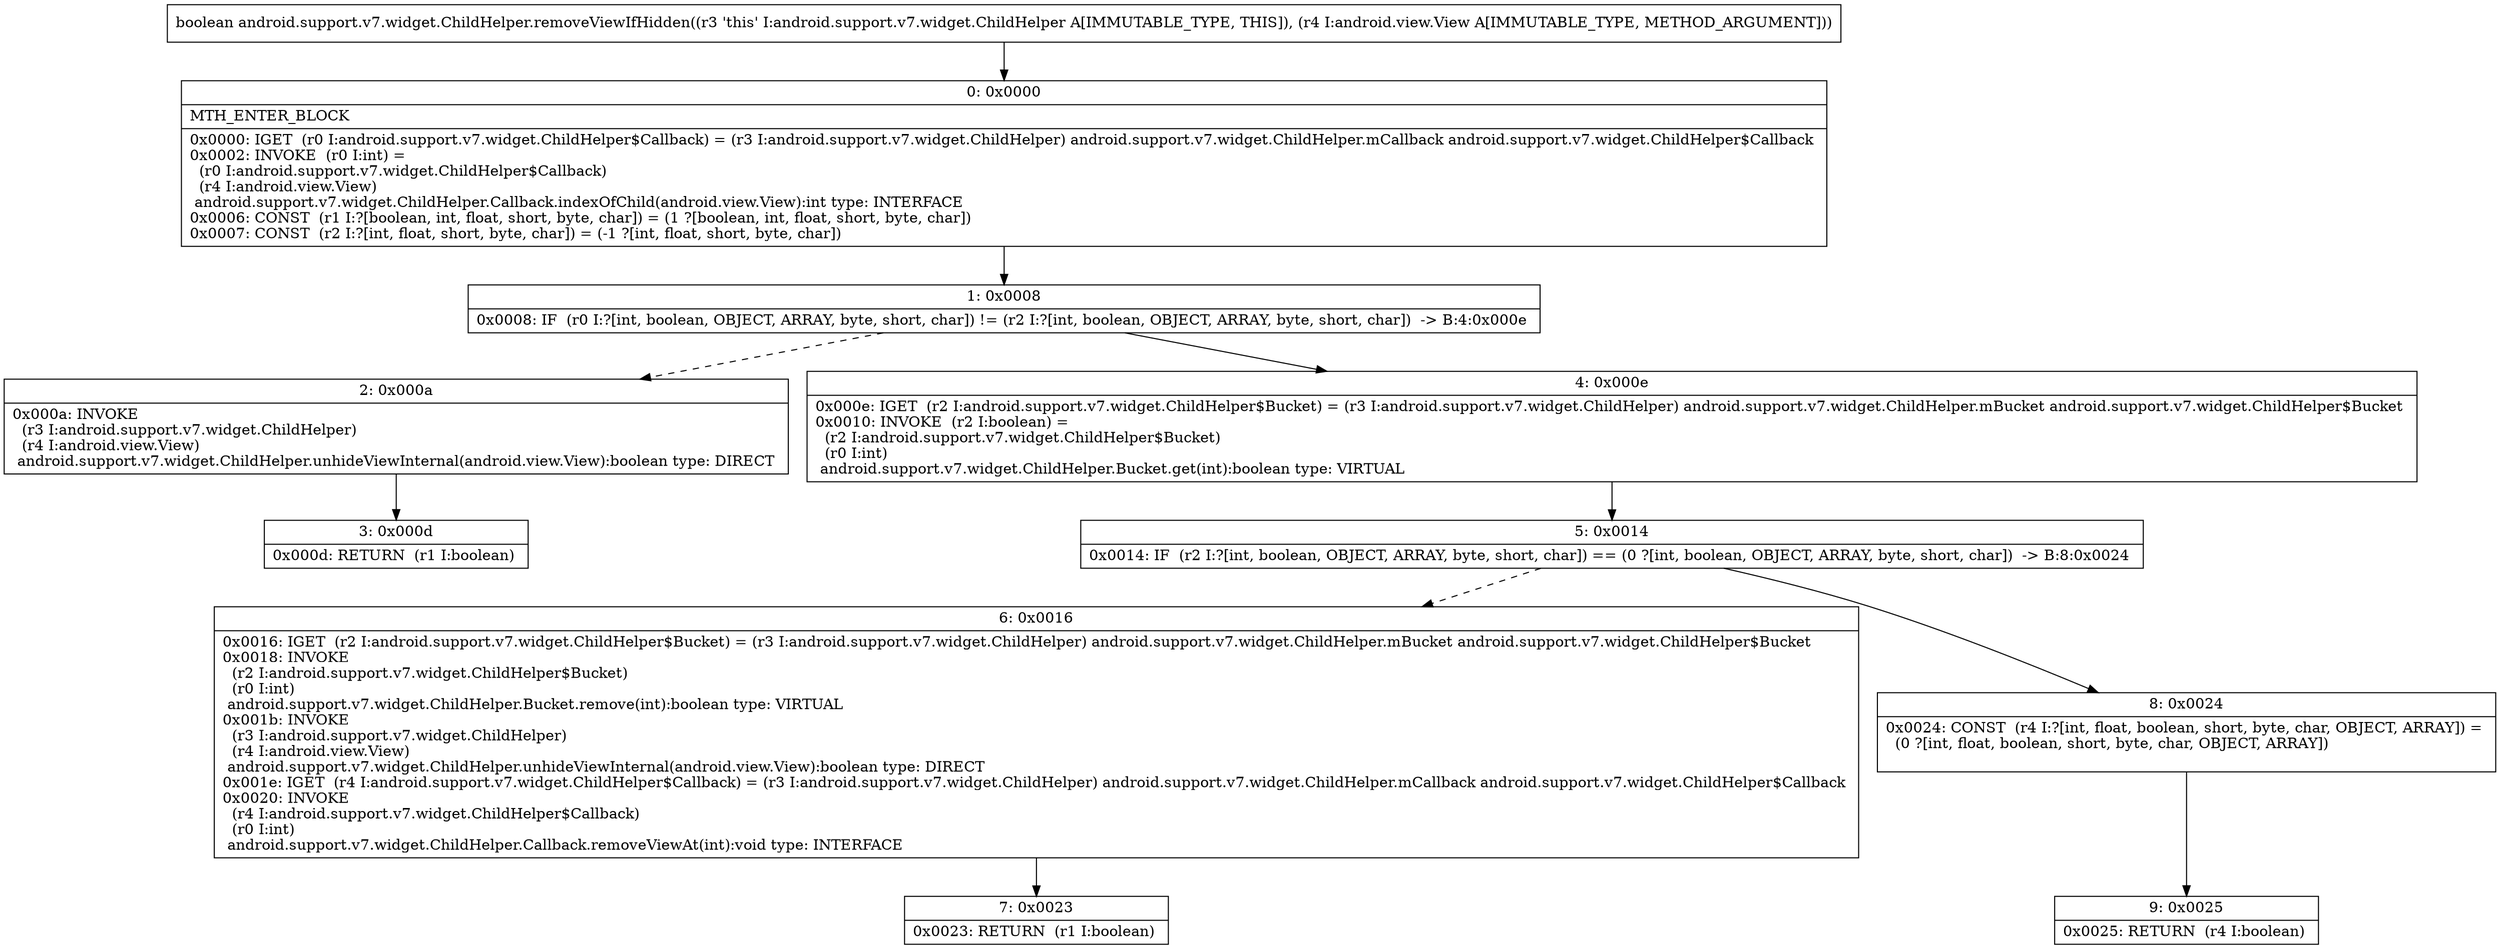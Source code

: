 digraph "CFG forandroid.support.v7.widget.ChildHelper.removeViewIfHidden(Landroid\/view\/View;)Z" {
Node_0 [shape=record,label="{0\:\ 0x0000|MTH_ENTER_BLOCK\l|0x0000: IGET  (r0 I:android.support.v7.widget.ChildHelper$Callback) = (r3 I:android.support.v7.widget.ChildHelper) android.support.v7.widget.ChildHelper.mCallback android.support.v7.widget.ChildHelper$Callback \l0x0002: INVOKE  (r0 I:int) = \l  (r0 I:android.support.v7.widget.ChildHelper$Callback)\l  (r4 I:android.view.View)\l android.support.v7.widget.ChildHelper.Callback.indexOfChild(android.view.View):int type: INTERFACE \l0x0006: CONST  (r1 I:?[boolean, int, float, short, byte, char]) = (1 ?[boolean, int, float, short, byte, char]) \l0x0007: CONST  (r2 I:?[int, float, short, byte, char]) = (\-1 ?[int, float, short, byte, char]) \l}"];
Node_1 [shape=record,label="{1\:\ 0x0008|0x0008: IF  (r0 I:?[int, boolean, OBJECT, ARRAY, byte, short, char]) != (r2 I:?[int, boolean, OBJECT, ARRAY, byte, short, char])  \-\> B:4:0x000e \l}"];
Node_2 [shape=record,label="{2\:\ 0x000a|0x000a: INVOKE  \l  (r3 I:android.support.v7.widget.ChildHelper)\l  (r4 I:android.view.View)\l android.support.v7.widget.ChildHelper.unhideViewInternal(android.view.View):boolean type: DIRECT \l}"];
Node_3 [shape=record,label="{3\:\ 0x000d|0x000d: RETURN  (r1 I:boolean) \l}"];
Node_4 [shape=record,label="{4\:\ 0x000e|0x000e: IGET  (r2 I:android.support.v7.widget.ChildHelper$Bucket) = (r3 I:android.support.v7.widget.ChildHelper) android.support.v7.widget.ChildHelper.mBucket android.support.v7.widget.ChildHelper$Bucket \l0x0010: INVOKE  (r2 I:boolean) = \l  (r2 I:android.support.v7.widget.ChildHelper$Bucket)\l  (r0 I:int)\l android.support.v7.widget.ChildHelper.Bucket.get(int):boolean type: VIRTUAL \l}"];
Node_5 [shape=record,label="{5\:\ 0x0014|0x0014: IF  (r2 I:?[int, boolean, OBJECT, ARRAY, byte, short, char]) == (0 ?[int, boolean, OBJECT, ARRAY, byte, short, char])  \-\> B:8:0x0024 \l}"];
Node_6 [shape=record,label="{6\:\ 0x0016|0x0016: IGET  (r2 I:android.support.v7.widget.ChildHelper$Bucket) = (r3 I:android.support.v7.widget.ChildHelper) android.support.v7.widget.ChildHelper.mBucket android.support.v7.widget.ChildHelper$Bucket \l0x0018: INVOKE  \l  (r2 I:android.support.v7.widget.ChildHelper$Bucket)\l  (r0 I:int)\l android.support.v7.widget.ChildHelper.Bucket.remove(int):boolean type: VIRTUAL \l0x001b: INVOKE  \l  (r3 I:android.support.v7.widget.ChildHelper)\l  (r4 I:android.view.View)\l android.support.v7.widget.ChildHelper.unhideViewInternal(android.view.View):boolean type: DIRECT \l0x001e: IGET  (r4 I:android.support.v7.widget.ChildHelper$Callback) = (r3 I:android.support.v7.widget.ChildHelper) android.support.v7.widget.ChildHelper.mCallback android.support.v7.widget.ChildHelper$Callback \l0x0020: INVOKE  \l  (r4 I:android.support.v7.widget.ChildHelper$Callback)\l  (r0 I:int)\l android.support.v7.widget.ChildHelper.Callback.removeViewAt(int):void type: INTERFACE \l}"];
Node_7 [shape=record,label="{7\:\ 0x0023|0x0023: RETURN  (r1 I:boolean) \l}"];
Node_8 [shape=record,label="{8\:\ 0x0024|0x0024: CONST  (r4 I:?[int, float, boolean, short, byte, char, OBJECT, ARRAY]) = \l  (0 ?[int, float, boolean, short, byte, char, OBJECT, ARRAY])\l \l}"];
Node_9 [shape=record,label="{9\:\ 0x0025|0x0025: RETURN  (r4 I:boolean) \l}"];
MethodNode[shape=record,label="{boolean android.support.v7.widget.ChildHelper.removeViewIfHidden((r3 'this' I:android.support.v7.widget.ChildHelper A[IMMUTABLE_TYPE, THIS]), (r4 I:android.view.View A[IMMUTABLE_TYPE, METHOD_ARGUMENT])) }"];
MethodNode -> Node_0;
Node_0 -> Node_1;
Node_1 -> Node_2[style=dashed];
Node_1 -> Node_4;
Node_2 -> Node_3;
Node_4 -> Node_5;
Node_5 -> Node_6[style=dashed];
Node_5 -> Node_8;
Node_6 -> Node_7;
Node_8 -> Node_9;
}

